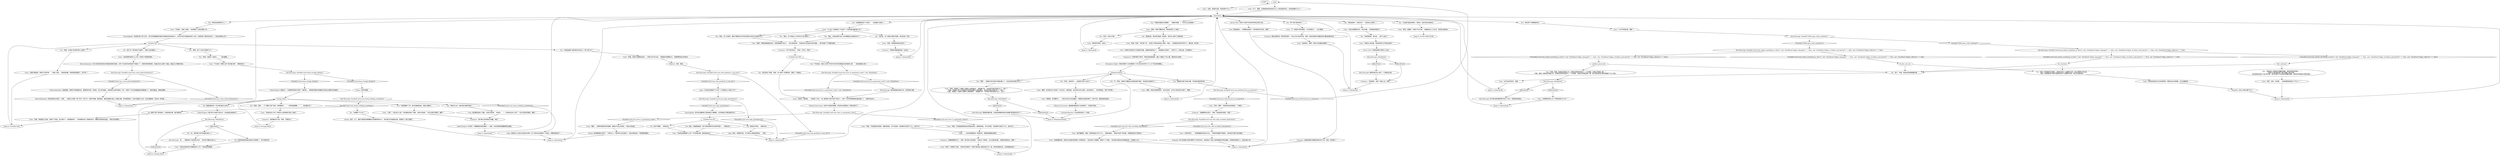 # YARD / CUNO SCENE
# * Ask Cuno about the yard.
# ==================================================
digraph G {
	  0 [label="START"];
	  1 [label="input"];
	  2 [label="Cuno: 男孩摇摇头。”你需要这条裤子，但你是得不到它的，猪猡！”"];
	  3 [label="Physical Instrument: 强身健体教练很认可这条裤子，它是格子呢的。"];
	  4 [label="Savoir Faire: 这将大大提升你在城市荒地生存的几率。"];
	  5 [label="You: “坤诺，后面有一堆亘石……”（指向棚屋。）"];
	  6 [label="Cuno: “没错，坤诺是这么说的。她受不了高温，所以离开了，坤诺就受得了。”他的肺部充斥了腐臭的空气，眼睛也变得有些湿润。“坤诺*无所畏惧*。”"];
	  7 [label="Drama: 当然，大人。最好不要用这等愚蠢的行径激怒坤诺大人，我们就不应该提起此事，真是倒了八辈子血霉了。"];
	  8 [label="Cuno: “猪猡……如果坤诺真的有所隐瞒，就绝对不会让你发现。”他自大地说道。"];
	  9 [label="Cuno: “坤诺，不知道谁住在那里。就算他知道，也不会告密。但如果你们发现了什么，或许可以……”"];
	  10 [label="Cuno: “好的，猪猡！”他突然容光焕发起来。“不着急。”"];
	  11 [label="Cuno: “正如你所见……”坤诺朝着围栏那边点点头。“坤诺和坤妮都不相信你，没有信任可做不成生意哦。”"];
	  12 [label="Perception (Sight): 你除非是瞎了才会忽略那几个巨大的白色字母“F-A-L-N”印在他的裤腿上。"];
	  13 [label="Kim Kitsuragi: Variable[\"yard.cuno_drama_hidding_something\"]"];
	  14 [label="Variable[\"yard.cuno_drama_hidding_something\"]", shape=diamond];
	  15 [label="!(Variable[\"yard.cuno_drama_hidding_something\"])", shape=diamond];
	  16 [label="Jump to: [skeenehub]"];
	  17 [label="You: “不仅如此。我还认为那个传说中的马克杯混蛋就住在那里的公寓。”（指向盖瑞的公寓。）"];
	  18 [label="Cunoesse: “别跟那群猪为伍了，坤诺！他们想让你告密呢！”她发出一阵嘘声，比以往更加刻薄。”离我的坤诺远点，混蛋！”"];
	  19 [label="Cuno: “好啊！”坤诺跳了回来。”把你的东西拿开！坤诺不喜欢被人看到和条子在一起。把你的事情办完，从坤诺面前消失！”"];
	  20 [label="Cuno: “是吗，随便你，坤诺才不在乎呢。”他朝身后吐了口吐沫，然后转头看向你。"];
	  21 [label="Cuno: “不，那他妈不是坤诺的，它已经很旧了——自己看啊。”"];
	  22 [label="Kim Kitsuragi: IsKimHere()"];
	  23 [label="IsKimHere()", shape=diamond];
	  24 [label="!(IsKimHere())", shape=diamond];
	  25 [label="fixit_container"];
	  26 [label="Cuno: “什么鬼？垃圾里有个*马克杯*？又他妈是衣服的事儿吗？”"];
	  27 [label="Jump to: [skeenehub]"];
	  28 [label="Rhetoric: 没错，是她。"];
	  29 [label="Drama: 他有所隐瞒。"];
	  30 [label="Untitled hub (05)"];
	  31 [label="Jump to: [CUNO MAIN HUB]"];
	  32 [label="You: “听着，就是一些基本的调查工作。如果在犯罪现场发现了一个垃圾箱，你就必须调查一番。”\n“听着，就是一些基本的调查工作。如果在犯罪现场发现了一个垃圾箱，你就必须彻底调查一番。我之前检查的时候可能漏掉了什么东西。”"];
	  33 [label="Cuno: “相信我，你*需要*它……”他拉开夹克让你迅速瞄了一眼塑料包装里的裤子。黑乎乎的，看起来是全新的。"];
	  34 [label="Empathy: 实际上坤诺兴趣*不大*。"];
	  35 [label="Inland Empire: 我们早已*远超*正常水平，到达星室法庭级别了。"];
	  36 [label="Encyclopedia: *吉皮特*是个贬义词汇，用于形容南塞美尼或者艾瑞奥帕吉特血统的人。在伊尔玛的艾瑞奥帕吉特人中间，这曾经是个很常见的名字——现在没有那么多了。"];
	  37 [label="You: “可能会有人把某些东西藏在里面，甚至还能找到线索……”\n“犯罪分子很可能在那个箱子里藏了更多东西。”\n“我在那里还找到了自己的东西。或许犯罪分子也会把东西藏在里面，甚至有可能是条可靠的线索。”"];
	  38 [label="Cuno: “好的，好的，没问题……你他妈跟坤诺说这个干什么？！”"];
	  39 [label="fix_container"];
	  40 [label="You: “是的。这段对南萨马拉人的详细描述与此事有关吗？”"];
	  41 [label="You: “我想知道，那也很可能是一条线索。或许有人破坏了犯罪现场。”"];
	  42 [label="Kim Kitsuragi: Variable[\"yard.cuno_logic_greenhouse\"]"];
	  43 [label="Variable[\"yard.cuno_logic_greenhouse\"]", shape=diamond];
	  44 [label="!(Variable[\"yard.cuno_logic_greenhouse\"])", shape=diamond];
	  45 [label="Cuno: “不过是几个建筑工留下来的破烂罢了，懒惰的呆子。”"];
	  46 [label="You: “你是隐瞒不了的，我不用看就知道，用我心眼就行。”"];
	  47 [label="Cuno: “你想要坤诺怎么办？坤诺他妈的才12岁！”"];
	  48 [label="Electrochemistry: 或者酒精，如果你不想吸毒的话。酒精同样也是一份奖励，但又并非毒品。这种情况已经持续很久了吧，不是吗？你已经觊觎毒品和酒精很久了。美妙的毒品，美味的酒精……"];
	  49 [label="Jump to: [falnpantsandshit]"];
	  50 [label="Cunoesse: “别跟猪猡谈生意了，坤诺！他会偷你的钱的，坤诺！”"];
	  51 [label="Cuno: “听着！听着！”他打断了你。“坤诺才不管这些狗屁小事呢。听着——坤诺看到你的所作所为了，翻垃圾，真可悲。”"];
	  52 [label="Cuno: “心眼？！你在说什么鬼？”他在瞬间失掉了冷静，大喊大叫起来。“问点正常的问题吧，猪猡！”"];
	  53 [label="You: 还是别拿我的星室法庭去打扰警督了，他不会明白的。"];
	  54 [label="Jump to: [strange_feels]"];
	  55 [label="Logic: ……告诉坤诺那是谁？他很好奇，想要知道事情的真相。"];
	  56 [label="Cuno: “对了，猪猡，这里就是坤诺和他的木头小火車玩耍的地方。你他妈想要干什么？”"];
	  57 [label="Cunoesse: 围栏后面传来一声刺耳的怪叫。“他以为你只有四岁呢，坤诺！他说你爬梯子是要到你的*魔法树屋*里去！”"];
	  58 [label="Electrochemistry: 现在感觉有点无聊了，回到……这是怎么回事？某个院子？院子可一点都不有趣。唯有毒品，毒品和酒精才能让人提起兴趣。你觉得很难过，但你又能做什么呢。生活总要继续，你长叹一声说道……"];
	  59 [label="Kim Kitsuragi: 警督保持着沉默，但他的表情根本是在叫嚣着*我早就告诉你了*。"];
	  60 [label="Cuno: “没错，别再跟坤诺说这玩意了。”"];
	  61 [label="Cuno: “没错，坤诺的王国。你他妈想干什么？”"];
	  62 [label="Cuno: “你自己看看那东西？”他尖叫着。“你想害死坤诺吗？”"];
	  63 [label="Cuno: “这他妈跟坤诺有什么关系？坤诺才不管她是谁呢。”"];
	  64 [label="Jump to: [skeenehub]"];
	  65 [label="Kim Kitsuragi: Variable[\"yard.cuno_lives_in_apartment_route\"]"];
	  66 [label="Variable[\"yard.cuno_lives_in_apartment_route\"]", shape=diamond];
	  67 [label="!(Variable[\"yard.cuno_lives_in_apartment_route\"])", shape=diamond];
	  68 [label="Kim Kitsuragi: Variable[\"yard.trash_inland_something_in_there\"]  and  CheckItem(\"ledger_damaged\") == false  and  CheckItem(\"ledger_of_failure_and_hatred\") == false  and  CheckItem(\"ledger_oblivion\") == false"];
	  69 [label="Variable[\"yard.trash_inland_something_in_there\"]  and  CheckItem(\"ledger_damaged\") == false  and  CheckItem(\"ledger_of_failure_and_hatred\") == false  and  CheckItem(\"ledger_oblivion\") == false", shape=diamond];
	  70 [label="!(Variable[\"yard.trash_inland_something_in_there\"]  and  CheckItem(\"ledger_damaged\") == false  and  CheckItem(\"ledger_of_failure_and_hatred\") == false  and  CheckItem(\"ledger_oblivion\") == false)", shape=diamond];
	  71 [label="You: “你的意思是，梯子是……爬不上去的？”"];
	  72 [label="Cuno: “去图书馆查啊，坤诺又不是字典……”他摇了摇头。“真他妈的蠢。坤诺的意思是园丁，好不好？”"];
	  73 [label="Logic: 这里有什么你应当注意的东西吗？这个想法在你的脑中一闪而过，转瞬间便消失了……"];
	  74 [label="strange_feels"];
	  75 [label="You: “随你怎么说，但我*透过表象*看到了。”"];
	  76 [label="Jump to: [skeenehub]"];
	  77 [label="Jump to: [skeenehub]"];
	  78 [label="skeenehub"];
	  79 [label="Jump to: [skeenehub]"];
	  80 [label="You: “不，坤诺。你根本不懂我正在调查的破坏事件，而且我已经有裤子了。”"];
	  81 [label="You: “等等——我是在问你*他的*衣服去哪儿了。你应该在附近看过它们？”"];
	  82 [label="You: “等等，园丁*以前*在那里工作？”"];
	  83 [label="Cuno: “坤诺，不知道是谁把这些东西放进去的。就算他知道，也不会告密。但如果你们发现了什么，或许可以……”"];
	  84 [label="Cuno: “随便，坤诺只是想帮帮你。但无论如何，对FALN来说你也太胖了，猪猡。”"];
	  85 [label="Kim Kitsuragi: IsKimHere()"];
	  86 [label="IsKimHere()", shape=diamond];
	  87 [label="!(IsKimHere())", shape=diamond];
	  88 [label="You: “等等，你说的*吉皮特*是什么意思？”"];
	  89 [label="You: “园丁吗？其实她并不是园丁，而是工会的调解人。”"];
	  90 [label="Cuno: “听着，坤诺不会解释这些的——坤诺只会*说*出来。”他看着你的眼睛点头，好像很赞同自己的观点。"];
	  91 [label="Kim Kitsuragi: Variable[\"yard.cuno_rhet_gardener_it_was_her\"]"];
	  92 [label="Variable[\"yard.cuno_rhet_gardener_it_was_her\"]", shape=diamond];
	  93 [label="!(Variable[\"yard.cuno_rhet_gardener_it_was_her\"])", shape=diamond];
	  94 [label="You: 现在不重要。（拒绝任务。）"];
	  95 [label="Drama: 但的确被我们发现了，不是吗大人？既然您已经注意到了，就应该再检查一下那堆屋顶建材。"];
	  96 [label="You: 难道我就没有一件正常的事可以说吗？"];
	  97 [label="Cunoesse: “听不见你说话了，坤诺！大声点，坤诺！”"];
	  98 [label="Kim Kitsuragi: Variable[\"TASK.open_trash_container\"]"];
	  99 [label="Variable[\"TASK.open_trash_container\"]", shape=diamond];
	  100 [label="!(Variable[\"TASK.open_trash_container\"])", shape=diamond];
	  101 [label="You: “够了，坤诺。我还有其他事情要处理。”"];
	  102 [label="You: “我确实对裤子有些兴趣，不如我们稍后再谈吧。”"];
	  103 [label="Kim Kitsuragi: 警督在笔记本上做了一个简短的记录。"];
	  104 [label="Untitled hub"];
	  105 [label="Encyclopedia: 有时会在播种前几周用鱼给土壤施肥，也许她是在打理花园的花坛？"];
	  106 [label="Untitled hub (03)"];
	  107 [label="You: “你隐瞒了什么吗？”"];
	  108 [label="You: 建筑工留下来的破烂，听起来很合理。我们继续吧。"];
	  109 [label="Kim Kitsuragi: IsKimHere()"];
	  110 [label="IsKimHere()", shape=diamond];
	  111 [label="!(IsKimHere())", shape=diamond];
	  112 [label="Kim Kitsuragi: “哈……”警督埋头于他的笔记本中。“完全听不懂你在说什么。”"];
	  113 [label="Jump to: [skeenehub]"];
	  114 [label="Cuno: “坤诺可以帮你买几件潮流的衣服，就像坤诺穿的这个。”他指着自己的裤子。“你的尺寸，价格公道，500雷亚尔。”"];
	  115 [label="Kim Kitsuragi: Variable[\"yard.cuno_lets_talk_succeded_whitecheck\"]"];
	  116 [label="Variable[\"yard.cuno_lets_talk_succeded_whitecheck\"]", shape=diamond];
	  117 [label="!(Variable[\"yard.cuno_lets_talk_succeded_whitecheck\"])", shape=diamond];
	  118 [label="Cuno: “朝坤诺开枪啊，垃圾人。”"];
	  119 [label="Cuno: “你很尊重坤诺，坤诺可以给我的宠物猪十次购物折扣。”他向你眨了眨眼睛，啪得打了个响指。“现在我们来把这件怪事搞定吧，垃圾箱什么的……”"];
	  120 [label="Cunoesse: “这是陷阱，坤诺！别爬上去，坤诺！”"];
	  121 [label="Inland Empire: 你又瞥了一眼棚屋前的屋顶建材——没错，你应该再回到棚屋那里去看看。"];
	  122 [label="You: “我正是这个意思，坤诺。有人破坏了犯罪现场，清理了一些痕迹。”"];
	  123 [label="Kim Kitsuragi: 你不禁注意到警督赞许地点了点头，他同意你的做法。"];
	  124 [label="fix_this_one_too"];
	  125 [label="Empathy: 他不仅是因为你是*猪猡*才不信任你的，他感受到了你身上某种隐晦的东西的威胁。然而那究竟是什么，目前仍是个谜。"];
	  126 [label="You: “好吧。还有几件事……”"];
	  127 [label="Cuno: “坤诺怎么会知道，坤诺他妈的又不是杂技演员！”"];
	  128 [label="Cuno: “你他妈张着嘴看什么呢？不问坤诺问题，就给我滚出去。”"];
	  129 [label="Jump to: [skeenehub]"];
	  130 [label="Kim Kitsuragi: Variable[\"yard.shack_strange_feeling\"]"];
	  131 [label="Variable[\"yard.shack_strange_feeling\"]", shape=diamond];
	  132 [label="!(Variable[\"yard.shack_strange_feeling\"])", shape=diamond];
	  133 [label="Cuno: “你是在坤诺的院子里癫痫发作了吗？”他听起来很焦躁。"];
	  134 [label="Cuno: “是啊，坤诺知道事情的走向，坤诺的脑袋可灵光了，”他兴奋地低语。“你是说你们在追查马克杯混蛋——因为他是个干衣服的混蛋……”"];
	  135 [label="Cuno: “该死的，真刺激……”他思索了片刻。“有人要到那个破烂的地下室去了，对吧？马克杯男要被绑在散热器上了。”他赞许地点头。"];
	  136 [label="another_great_hub"];
	  137 [label="Jump to: [Untitled hub]"];
	  138 [label="You: 我得去问问她。（接受任务。）"];
	  139 [label="Cuno: “你他妈说什么呢？坤诺怎么会知道他们是什么撇子。”"];
	  140 [label="Physical Instrument: 这孩子可能有所隐瞒，而且他已经提炼出一种审讯技巧了。"];
	  141 [label="You: “那边的温室里有什么？”"];
	  142 [label="Cuno: “这不是当然的吗，混蛋。”"];
	  143 [label="Kim Kitsuragi: IsKimHere()"];
	  144 [label="IsKimHere()", shape=diamond];
	  145 [label="!(IsKimHere())", shape=diamond];
	  146 [label="You: “是的。这个古怪的，最好不要提及它的历史背景的马克杯与此事有关吗？”"];
	  147 [label="You: “那边的梯子，你爬过吗？”（指向树上的梯子。）"];
	  148 [label="Jump to: [skeenehub]"];
	  149 [label="Cunoesse: “他们想让你觉得自己很蠢，坤诺！”"];
	  150 [label="Cuno: 他在瞬间失掉了冷静，大喊大叫起来。“你他妈……？！你他妈在说什么啊？！问点正常的问题吧，猪猡！”"];
	  151 [label="You: “以后我可能会有疑问。但现在，我们来谈点别的吧。”"];
	  152 [label="You: “那个梯子是你的吗？”"];
	  153 [label="Kim Kitsuragi: Variable[\"yard.trash_inland_something_in_there\"]  and  CheckItem(\"ledger_damaged\") == false  and  CheckItem(\"ledger_of_failure_and_hatred\") == false  and  CheckItem(\"ledger_oblivion\") == false"];
	  154 [label="Variable[\"yard.trash_inland_something_in_there\"]  and  CheckItem(\"ledger_damaged\") == false  and  CheckItem(\"ledger_of_failure_and_hatred\") == false  and  CheckItem(\"ledger_oblivion\") == false", shape=diamond];
	  155 [label="!(Variable[\"yard.trash_inland_something_in_there\"]  and  CheckItem(\"ledger_damaged\") == false  and  CheckItem(\"ledger_of_failure_and_hatred\") == false  and  CheckItem(\"ledger_oblivion\") == false)", shape=diamond];
	  156 [label="Cuno: “是啊，坤诺不懂那东西。那玩意*配不上*坤诺。”"];
	  157 [label="Cuno: “听着，坤诺除了上面那个混蛋什么都没看见。”他指着尸体。“你还想不想买这身行头了，老头？”\n“听着，坤诺除了那个已经被你们带走的混蛋什么都没看见。你还想不想买这身行头了，老头？”\n“听着，坤诺除了上面那个混蛋什么都没看见。”他指着尸体。“你还想不想买这身行头了，老头？”"];
	  158 [label="You: “是的。这个种族主义马克杯与它有关联吗？”"];
	  159 [label="Cuno: “给我滚开，猪猡！坤诺才没有魔法树屋呢！”"];
	  160 [label="You: 没错，可能就是鱼吧。我不会再浪费时间问这种问题了。（拒绝任务。）"];
	  161 [label="Logic: 是的，的确很可疑。你不喜欢让事情变得如此……可疑。"];
	  162 [label="Cunoesse: 这就是混蛋们想要离间我们的下场，坤诺！没有裤子！”"];
	  163 [label="Cuno: “坤诺会他妈的在乎你的预感吗？那是你自己的破事，自己动脑筋吧。”"];
	  164 [label="You: “死者的衣服在垃圾箱里。”（指着垃圾箱。）“它们怎么会在那里？”"];
	  165 [label="Cuno: “猪猡，这可是FALN*标准*！可以防水，裆部性能，适合城市生存之类的。由米诺瓦的……科学家制造。*裤子*科学家。”"];
	  166 [label="Cunoesse: “带着你的肥屁股滚到一边去吧。”"];
	  167 [label="You: “好吧，说来听听——这些裤子有什么优点？”"];
	  168 [label="You: “你是指褴褛飞旋的那位年轻女士？那个园丁吗？”"];
	  169 [label="Electrochemistry: 你以为把这则消息告诉他能收获更多回报，对吧？告诉他你发现她并不是园丁了。如果你想获得回报，知道应该怎么做吗？毒品。毒品比工作更有价值。"];
	  170 [label="Cunoesse: “他想激你开口呢，坤诺，不要说话！”"];
	  171 [label="Jump to: [skeenehub]"];
	  172 [label="You: “我有一种很强烈的*预感*，里面肯定有什么重要的东西，我必须要把它找出来。”\n“我有一种很强烈的*预感*里面肯定有什么重要的东西，我之前没能找到。”"];
	  173 [label="You: “垃圾箱里还有个马克杯。”（向他展示马克杯。）"];
	  174 [label="You: “说实话，这个话题让我很不舒服，我们各退一步吧。”"];
	  175 [label="Composure: 尽管早春天气寒冷，男孩还是穿着短裤，露出了膝盖以下的小腿。看起来活力四射。"];
	  176 [label="Logic: 三月她去温室里干什么呢？三月能做什么*园艺工作*？"];
	  177 [label="Jump to: [skeenehub]"];
	  178 [label="Inland Empire: 就是这个！又是那种奇怪的*感觉*！就好像……那堆屋顶建材所隐藏的东西远比肉眼可见的要多。"];
	  179 [label="You: “金，我好像*已经*到星室法庭上了。”"];
	  180 [label="Jump to: [strange_feels]"];
	  181 [label="Kim Kitsuragi: Variable[\"yard.cuno_lives_in_apartment_route\"]  and  IsKimHere()"];
	  182 [label="Variable[\"yard.cuno_lives_in_apartment_route\"]  and  IsKimHere()", shape=diamond];
	  183 [label="!(Variable[\"yard.cuno_lives_in_apartment_route\"]  and  IsKimHere())", shape=diamond];
	  184 [label="Kim Kitsuragi: Variable[\"yard.cuno_befriend_lost_to_cunoesse\"]"];
	  185 [label="Variable[\"yard.cuno_befriend_lost_to_cunoesse\"]", shape=diamond];
	  186 [label="!(Variable[\"yard.cuno_befriend_lost_to_cunoesse\"])", shape=diamond];
	  187 [label="Cuno: “少打听坤诺的事，猪猡！”"];
	  188 [label="Cuno: “不知道。”他耸了耸肩。“吉皮特园丁之前在那里工作。”"];
	  189 [label="Savoir Faire: 坤诺知道梯子是爬不上去的。"];
	  190 [label="Kim Kitsuragi: 金转身看着你指的方向，感觉很有兴趣。"];
	  191 [label="Jump to: [skeenehub]"];
	  192 [label="You: “我对那个垃圾箱很好奇。”"];
	  193 [label="Kim Kitsuragi: Variable[\"yard.cuno_scene_electrochemistry\"]"];
	  194 [label="Variable[\"yard.cuno_scene_electrochemistry\"]", shape=diamond];
	  195 [label="!(Variable[\"yard.cuno_scene_electrochemistry\"])", shape=diamond];
	  196 [label="Conceptualization: 它也会把你变成一个白痴。"];
	  197 [label="falnpantsandshit"];
	  198 [label="Cuno: “我们需要钱，坤妮！坤诺知道自己在干什么。”他面向着你。“等我们说完尸体的事，坤诺就会把它们卖给你。”"];
	  199 [label="Jump to: [skeenehub]"];
	  200 [label="You: “是的，是的……几个建筑工留下来的。那些建筑工……”（突然抬起眼睛。）“……是左撇子吗？”"];
	  0 -> 0
	  1 -> 56
	  1 -> 61
	  2 -> 162
	  3 -> 196
	  4 -> 2
	  5 -> 45
	  6 -> 137
	  7 -> 177
	  8 -> 95
	  9 -> 55
	  10 -> 50
	  11 -> 125
	  12 -> 197
	  13 -> 14
	  13 -> 15
	  14 -> 107
	  14 -> 108
	  15 -> 73
	  16 -> 78
	  17 -> 181
	  18 -> 19
	  19 -> 27
	  20 -> 31
	  21 -> 57
	  22 -> 24
	  22 -> 23
	  23 -> 123
	  24 -> 47
	  25 -> 101
	  25 -> 37
	  26 -> 40
	  26 -> 146
	  26 -> 174
	  26 -> 158
	  27 -> 78
	  28 -> 91
	  29 -> 13
	  30 -> 17
	  30 -> 122
	  32 -> 22
	  33 -> 3
	  34 -> 171
	  35 -> 109
	  36 -> 104
	  37 -> 38
	  38 -> 171
	  39 -> 172
	  39 -> 101
	  40 -> 134
	  41 -> 51
	  42 -> 43
	  42 -> 44
	  43 -> 105
	  44 -> 199
	  45 -> 130
	  46 -> 52
	  47 -> 148
	  48 -> 58
	  49 -> 197
	  50 -> 115
	  51 -> 114
	  52 -> 149
	  53 -> 133
	  54 -> 74
	  55 -> 18
	  56 -> 78
	  57 -> 159
	  58 -> 129
	  59 -> 49
	  60 -> 166
	  61 -> 78
	  62 -> 71
	  63 -> 169
	  64 -> 78
	  65 -> 66
	  65 -> 67
	  66 -> 8
	  67 -> 83
	  68 -> 69
	  68 -> 70
	  69 -> 124
	  70 -> 136
	  71 -> 127
	  72 -> 137
	  73 -> 177
	  74 -> 200
	  74 -> 75
	  74 -> 96
	  74 -> 46
	  75 -> 150
	  76 -> 78
	  77 -> 78
	  78 -> 192
	  78 -> 164
	  78 -> 4
	  78 -> 173
	  78 -> 141
	  78 -> 147
	  78 -> 151
	  78 -> 152
	  79 -> 78
	  80 -> 84
	  81 -> 157
	  82 -> 5
	  83 -> 55
	  84 -> 191
	  85 -> 86
	  85 -> 87
	  86 -> 103
	  87 -> 120
	  88 -> 72
	  89 -> 63
	  90 -> 28
	  91 -> 92
	  91 -> 93
	  92 -> 176
	  93 -> 199
	  94 -> 128
	  95 -> 177
	  96 -> 35
	  97 -> 30
	  98 -> 99
	  98 -> 100
	  99 -> 153
	  100 -> 68
	  101 -> 142
	  102 -> 184
	  103 -> 120
	  104 -> 88
	  104 -> 89
	  104 -> 82
	  104 -> 168
	  105 -> 106
	  106 -> 160
	  106 -> 138
	  106 -> 94
	  107 -> 7
	  108 -> 6
	  109 -> 110
	  109 -> 111
	  110 -> 179
	  110 -> 53
	  111 -> 54
	  112 -> 133
	  113 -> 78
	  114 -> 175
	  115 -> 116
	  115 -> 117
	  116 -> 198
	  117 -> 11
	  118 -> 64
	  119 -> 76
	  120 -> 113
	  121 -> 16
	  122 -> 135
	  123 -> 148
	  124 -> 172
	  124 -> 101
	  125 -> 76
	  126 -> 118
	  127 -> 189
	  128 -> 199
	  129 -> 78
	  130 -> 131
	  130 -> 132
	  131 -> 178
	  132 -> 29
	  133 -> 54
	  134 -> 97
	  135 -> 140
	  136 -> 32
	  136 -> 101
	  137 -> 104
	  138 -> 161
	  139 -> 170
	  140 -> 65
	  141 -> 188
	  142 -> 79
	  143 -> 144
	  143 -> 145
	  144 -> 59
	  145 -> 49
	  146 -> 134
	  147 -> 62
	  148 -> 78
	  149 -> 121
	  150 -> 149
	  151 -> 20
	  152 -> 21
	  153 -> 154
	  153 -> 155
	  154 -> 39
	  155 -> 25
	  156 -> 41
	  156 -> 126
	  157 -> 143
	  158 -> 134
	  159 -> 113
	  160 -> 128
	  161 -> 199
	  162 -> 76
	  163 -> 34
	  164 -> 156
	  165 -> 33
	  166 -> 77
	  167 -> 165
	  168 -> 90
	  169 -> 193
	  170 -> 180
	  171 -> 78
	  172 -> 163
	  173 -> 26
	  174 -> 60
	  175 -> 12
	  176 -> 42
	  177 -> 78
	  178 -> 74
	  179 -> 112
	  180 -> 74
	  181 -> 182
	  181 -> 183
	  182 -> 190
	  183 -> 135
	  184 -> 185
	  184 -> 186
	  185 -> 1
	  186 -> 10
	  187 -> 98
	  188 -> 36
	  189 -> 85
	  190 -> 135
	  191 -> 78
	  192 -> 187
	  193 -> 194
	  193 -> 195
	  194 -> 48
	  195 -> 129
	  196 -> 49
	  197 -> 80
	  197 -> 81
	  197 -> 102
	  197 -> 167
	  198 -> 119
	  199 -> 78
	  200 -> 139
}


